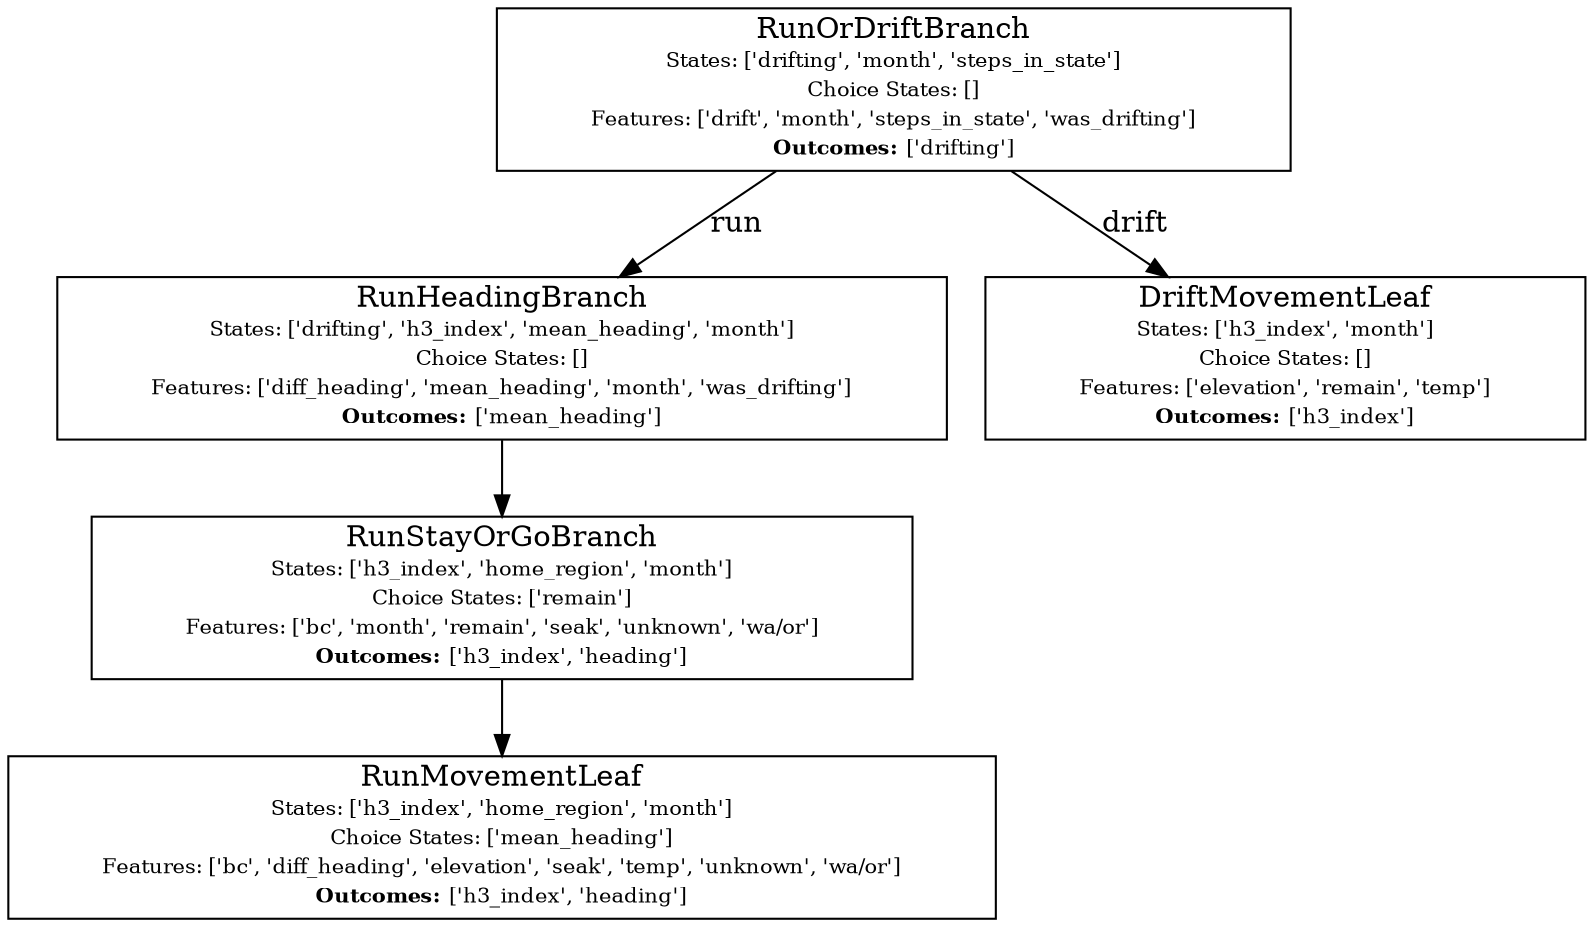digraph RunOrDriftBranch {
	RunOrDriftBranch [label=<
        <FONT>RunOrDriftBranch</FONT>
        <BR/>
        <FONT POINT-SIZE="10">States: ['drifting', 'month', 'steps_in_state']</FONT>
        <BR/>
        <FONT POINT-SIZE="10">Choice States: []</FONT>
        <BR/>
        <FONT POINT-SIZE="10">Features: ['drift', 'month', 'steps_in_state', 'was_drifting']</FONT>
        <BR/>
        <FONT POINT-SIZE="10"><B>Outcomes:</B> ['drifting']</FONT>
        > shape=box]
	RunHeadingBranch [label=<
        <FONT>RunHeadingBranch</FONT>
        <BR/>
        <FONT POINT-SIZE="10">States: ['drifting', 'h3_index', 'mean_heading', 'month']</FONT>
        <BR/>
        <FONT POINT-SIZE="10">Choice States: []</FONT>
        <BR/>
        <FONT POINT-SIZE="10">Features: ['diff_heading', 'mean_heading', 'month', 'was_drifting']</FONT>
        <BR/>
        <FONT POINT-SIZE="10"><B>Outcomes:</B> ['mean_heading']</FONT>
        > shape=box]
	RunStayOrGoBranch [label=<
        <FONT>RunStayOrGoBranch</FONT>
        <BR/>
        <FONT POINT-SIZE="10">States: ['h3_index', 'home_region', 'month']</FONT>
        <BR/>
        <FONT POINT-SIZE="10">Choice States: ['remain']</FONT>
        <BR/>
        <FONT POINT-SIZE="10">Features: ['bc', 'month', 'remain', 'seak', 'unknown', 'wa/or']</FONT>
        <BR/>
        <FONT POINT-SIZE="10"><B>Outcomes:</B> ['h3_index', 'heading']</FONT>
        > shape=box]
	RunMovementLeaf [label=<
        <FONT>RunMovementLeaf</FONT>
        <BR/>
        <FONT POINT-SIZE="10">States: ['h3_index', 'home_region', 'month']</FONT>
        <BR/>
        <FONT POINT-SIZE="10">Choice States: ['mean_heading']</FONT>
        <BR/>
        <FONT POINT-SIZE="10">Features: ['bc', 'diff_heading', 'elevation', 'seak', 'temp', 'unknown', 'wa/or']</FONT>
        <BR/>
        <FONT POINT-SIZE="10"><B>Outcomes:</B> ['h3_index', 'heading']</FONT>
        > shape=box]
	RunStayOrGoBranch -> RunMovementLeaf
	RunHeadingBranch -> RunStayOrGoBranch
	RunOrDriftBranch -> RunHeadingBranch [label=run]
	DriftMovementLeaf [label=<
        <FONT>DriftMovementLeaf</FONT>
        <BR/>
        <FONT POINT-SIZE="10">States: ['h3_index', 'month']</FONT>
        <BR/>
        <FONT POINT-SIZE="10">Choice States: []</FONT>
        <BR/>
        <FONT POINT-SIZE="10">Features: ['elevation', 'remain', 'temp']</FONT>
        <BR/>
        <FONT POINT-SIZE="10"><B>Outcomes:</B> ['h3_index']</FONT>
        > shape=box]
	RunOrDriftBranch -> DriftMovementLeaf [label=drift]
}
